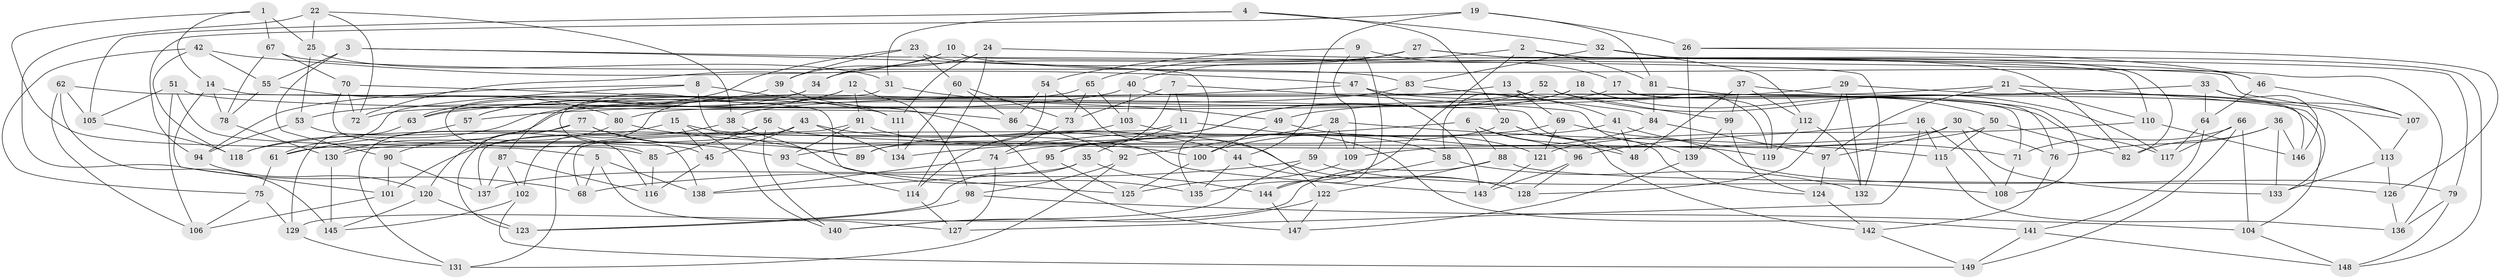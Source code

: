 // coarse degree distribution, {6: 0.5851063829787234, 4: 0.4148936170212766}
// Generated by graph-tools (version 1.1) at 2025/52/02/27/25 19:52:27]
// undirected, 149 vertices, 298 edges
graph export_dot {
graph [start="1"]
  node [color=gray90,style=filled];
  1;
  2;
  3;
  4;
  5;
  6;
  7;
  8;
  9;
  10;
  11;
  12;
  13;
  14;
  15;
  16;
  17;
  18;
  19;
  20;
  21;
  22;
  23;
  24;
  25;
  26;
  27;
  28;
  29;
  30;
  31;
  32;
  33;
  34;
  35;
  36;
  37;
  38;
  39;
  40;
  41;
  42;
  43;
  44;
  45;
  46;
  47;
  48;
  49;
  50;
  51;
  52;
  53;
  54;
  55;
  56;
  57;
  58;
  59;
  60;
  61;
  62;
  63;
  64;
  65;
  66;
  67;
  68;
  69;
  70;
  71;
  72;
  73;
  74;
  75;
  76;
  77;
  78;
  79;
  80;
  81;
  82;
  83;
  84;
  85;
  86;
  87;
  88;
  89;
  90;
  91;
  92;
  93;
  94;
  95;
  96;
  97;
  98;
  99;
  100;
  101;
  102;
  103;
  104;
  105;
  106;
  107;
  108;
  109;
  110;
  111;
  112;
  113;
  114;
  115;
  116;
  117;
  118;
  119;
  120;
  121;
  122;
  123;
  124;
  125;
  126;
  127;
  128;
  129;
  130;
  131;
  132;
  133;
  134;
  135;
  136;
  137;
  138;
  139;
  140;
  141;
  142;
  143;
  144;
  145;
  146;
  147;
  148;
  149;
  1 -- 5;
  1 -- 25;
  1 -- 67;
  1 -- 14;
  2 -- 81;
  2 -- 135;
  2 -- 148;
  2 -- 65;
  3 -- 90;
  3 -- 55;
  3 -- 135;
  3 -- 107;
  4 -- 105;
  4 -- 31;
  4 -- 20;
  4 -- 32;
  5 -- 138;
  5 -- 127;
  5 -- 68;
  6 -- 48;
  6 -- 96;
  6 -- 88;
  6 -- 134;
  7 -- 73;
  7 -- 95;
  7 -- 139;
  7 -- 11;
  8 -- 111;
  8 -- 61;
  8 -- 89;
  8 -- 94;
  9 -- 109;
  9 -- 144;
  9 -- 17;
  9 -- 54;
  10 -- 132;
  10 -- 72;
  10 -- 34;
  10 -- 136;
  11 -- 68;
  11 -- 35;
  11 -- 58;
  12 -- 87;
  12 -- 91;
  12 -- 98;
  12 -- 57;
  13 -- 76;
  13 -- 69;
  13 -- 130;
  13 -- 41;
  14 -- 78;
  14 -- 101;
  14 -- 125;
  15 -- 143;
  15 -- 45;
  15 -- 140;
  15 -- 120;
  16 -- 108;
  16 -- 127;
  16 -- 115;
  16 -- 96;
  17 -- 104;
  17 -- 72;
  17 -- 119;
  18 -- 119;
  18 -- 58;
  18 -- 93;
  18 -- 50;
  19 -- 81;
  19 -- 26;
  19 -- 44;
  19 -- 94;
  20 -- 48;
  20 -- 142;
  20 -- 74;
  21 -- 133;
  21 -- 97;
  21 -- 38;
  21 -- 110;
  22 -- 38;
  22 -- 25;
  22 -- 68;
  22 -- 72;
  23 -- 82;
  23 -- 60;
  23 -- 63;
  23 -- 39;
  24 -- 39;
  24 -- 114;
  24 -- 111;
  24 -- 46;
  25 -- 53;
  25 -- 31;
  26 -- 46;
  26 -- 126;
  26 -- 139;
  27 -- 79;
  27 -- 40;
  27 -- 34;
  27 -- 110;
  28 -- 59;
  28 -- 115;
  28 -- 109;
  28 -- 92;
  29 -- 128;
  29 -- 57;
  29 -- 146;
  29 -- 132;
  30 -- 76;
  30 -- 133;
  30 -- 61;
  30 -- 97;
  31 -- 49;
  31 -- 45;
  32 -- 83;
  32 -- 82;
  32 -- 112;
  33 -- 64;
  33 -- 49;
  33 -- 146;
  33 -- 107;
  34 -- 57;
  34 -- 85;
  35 -- 144;
  35 -- 138;
  35 -- 123;
  36 -- 146;
  36 -- 82;
  36 -- 76;
  36 -- 133;
  37 -- 112;
  37 -- 48;
  37 -- 113;
  37 -- 99;
  38 -- 135;
  38 -- 101;
  39 -- 111;
  39 -- 63;
  40 -- 103;
  40 -- 71;
  40 -- 53;
  41 -- 71;
  41 -- 48;
  41 -- 95;
  42 -- 55;
  42 -- 47;
  42 -- 75;
  42 -- 118;
  43 -- 45;
  43 -- 44;
  43 -- 134;
  43 -- 130;
  44 -- 135;
  44 -- 128;
  45 -- 116;
  46 -- 64;
  46 -- 107;
  47 -- 63;
  47 -- 117;
  47 -- 143;
  49 -- 100;
  49 -- 121;
  50 -- 82;
  50 -- 109;
  50 -- 115;
  51 -- 105;
  51 -- 106;
  51 -- 86;
  51 -- 85;
  52 -- 117;
  52 -- 80;
  52 -- 114;
  52 -- 99;
  53 -- 94;
  53 -- 116;
  54 -- 86;
  54 -- 89;
  54 -- 122;
  55 -- 78;
  55 -- 80;
  56 -- 119;
  56 -- 85;
  56 -- 140;
  56 -- 137;
  57 -- 61;
  58 -- 132;
  58 -- 144;
  59 -- 140;
  59 -- 68;
  59 -- 108;
  60 -- 134;
  60 -- 86;
  60 -- 73;
  61 -- 75;
  62 -- 105;
  62 -- 145;
  62 -- 106;
  62 -- 124;
  63 -- 129;
  64 -- 117;
  64 -- 141;
  65 -- 73;
  65 -- 103;
  65 -- 102;
  66 -- 71;
  66 -- 104;
  66 -- 117;
  66 -- 149;
  67 -- 78;
  67 -- 83;
  67 -- 70;
  69 -- 89;
  69 -- 79;
  69 -- 121;
  70 -- 72;
  70 -- 147;
  70 -- 138;
  71 -- 108;
  73 -- 74;
  74 -- 127;
  74 -- 138;
  75 -- 129;
  75 -- 106;
  76 -- 142;
  77 -- 123;
  77 -- 131;
  77 -- 89;
  77 -- 93;
  78 -- 130;
  79 -- 148;
  79 -- 136;
  80 -- 90;
  80 -- 100;
  81 -- 84;
  81 -- 108;
  83 -- 118;
  83 -- 84;
  84 -- 100;
  84 -- 97;
  85 -- 116;
  86 -- 92;
  87 -- 116;
  87 -- 137;
  87 -- 102;
  88 -- 126;
  88 -- 122;
  88 -- 129;
  90 -- 137;
  90 -- 101;
  91 -- 131;
  91 -- 93;
  91 -- 128;
  92 -- 98;
  92 -- 131;
  93 -- 114;
  94 -- 120;
  95 -- 137;
  95 -- 125;
  96 -- 128;
  96 -- 143;
  97 -- 124;
  98 -- 123;
  98 -- 104;
  99 -- 139;
  99 -- 124;
  100 -- 125;
  101 -- 106;
  102 -- 145;
  102 -- 149;
  103 -- 118;
  103 -- 141;
  104 -- 148;
  105 -- 118;
  107 -- 113;
  109 -- 125;
  110 -- 121;
  110 -- 146;
  111 -- 134;
  112 -- 132;
  112 -- 119;
  113 -- 133;
  113 -- 126;
  114 -- 127;
  115 -- 136;
  120 -- 123;
  120 -- 145;
  121 -- 143;
  122 -- 147;
  122 -- 140;
  124 -- 142;
  126 -- 136;
  129 -- 131;
  130 -- 145;
  139 -- 147;
  141 -- 149;
  141 -- 148;
  142 -- 149;
  144 -- 147;
}
